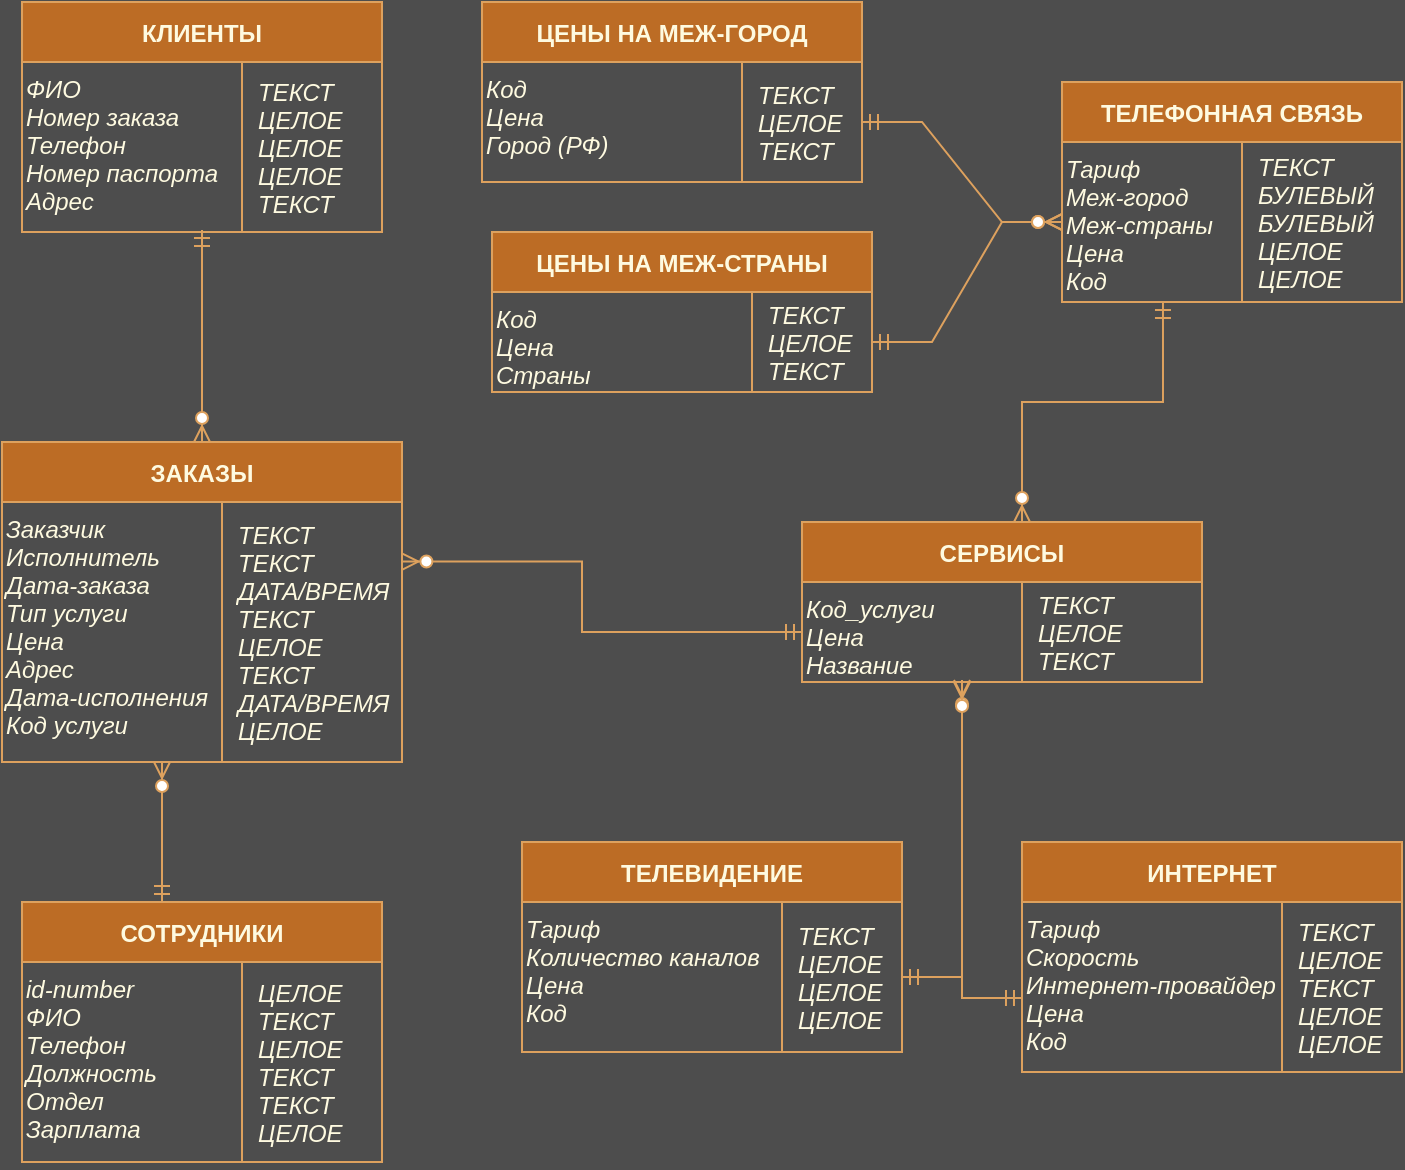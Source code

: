 <mxfile version="21.2.1" type="github">
  <diagram id="R2lEEEUBdFMjLlhIrx00" name="Page-1">
    <mxGraphModel dx="954" dy="1052" grid="0" gridSize="10" guides="1" tooltips="1" connect="1" arrows="1" fold="1" page="0" pageScale="1" pageWidth="850" pageHeight="1100" background="#4D4D4D" math="0" shadow="0" extFonts="Permanent Marker^https://fonts.googleapis.com/css?family=Permanent+Marker">
      <root>
        <mxCell id="0" />
        <mxCell id="1" parent="0" />
        <mxCell id="C-vyLk0tnHw3VtMMgP7b-23" value="КЛИЕНТЫ" style="shape=table;startSize=30;container=1;collapsible=1;childLayout=tableLayout;fixedRows=1;rowLines=0;fontStyle=1;align=center;resizeLast=1;swimlaneLine=1;rounded=0;shadow=0;labelBackgroundColor=none;fillColor=#BC6C25;strokeColor=#DDA15E;fontColor=#FEFAE0;" parent="1" vertex="1">
          <mxGeometry x="290" y="-380" width="180" height="115" as="geometry" />
        </mxCell>
        <mxCell id="C-vyLk0tnHw3VtMMgP7b-24" value="" style="shape=partialRectangle;collapsible=0;dropTarget=0;pointerEvents=0;fillColor=none;points=[[0,0.5],[1,0.5]];portConstraint=eastwest;top=0;left=0;right=0;bottom=1;labelBackgroundColor=none;strokeColor=#DDA15E;fontColor=#FEFAE0;" parent="C-vyLk0tnHw3VtMMgP7b-23" vertex="1">
          <mxGeometry y="30" width="180" height="85" as="geometry" />
        </mxCell>
        <mxCell id="C-vyLk0tnHw3VtMMgP7b-25" value="ФИО&#xa;Номер заказа&#xa;Телефон&#xa;Номер паспорта&#xa;Адрес&#xa;&#xa;" style="shape=partialRectangle;overflow=hidden;connectable=0;fillColor=none;top=0;left=0;bottom=0;right=0;fontStyle=2;align=left;verticalAlign=top;labelBackgroundColor=none;strokeColor=#DDA15E;fontColor=#FEFAE0;" parent="C-vyLk0tnHw3VtMMgP7b-24" vertex="1">
          <mxGeometry width="110" height="85" as="geometry">
            <mxRectangle width="110" height="85" as="alternateBounds" />
          </mxGeometry>
        </mxCell>
        <mxCell id="C-vyLk0tnHw3VtMMgP7b-26" value="ТЕКСТ&#xa;ЦЕЛОЕ&#xa;ЦЕЛОЕ&#xa;ЦЕЛОЕ&#xa;ТЕКСТ" style="shape=partialRectangle;overflow=hidden;connectable=0;fillColor=none;top=0;left=0;bottom=0;right=0;align=left;spacingLeft=6;fontStyle=2;labelBackgroundColor=none;strokeColor=#DDA15E;fontColor=#FEFAE0;" parent="C-vyLk0tnHw3VtMMgP7b-24" vertex="1">
          <mxGeometry x="110" width="70" height="85" as="geometry">
            <mxRectangle width="70" height="85" as="alternateBounds" />
          </mxGeometry>
        </mxCell>
        <mxCell id="DgxsEZqawWzNXBBMDGjZ-1" value="ИНТЕРНЕТ" style="shape=table;startSize=30;container=1;collapsible=1;childLayout=tableLayout;fixedRows=1;rowLines=0;fontStyle=1;align=center;resizeLast=1;swimlaneLine=1;rounded=0;shadow=0;labelBackgroundColor=none;fillColor=#BC6C25;strokeColor=#DDA15E;fontColor=#FEFAE0;" parent="1" vertex="1">
          <mxGeometry x="790" y="40" width="190" height="115" as="geometry" />
        </mxCell>
        <mxCell id="DgxsEZqawWzNXBBMDGjZ-2" value="" style="shape=partialRectangle;collapsible=0;dropTarget=0;pointerEvents=0;fillColor=none;points=[[0,0.5],[1,0.5]];portConstraint=eastwest;top=0;left=0;right=0;bottom=1;labelBackgroundColor=none;strokeColor=#DDA15E;fontColor=#FEFAE0;" parent="DgxsEZqawWzNXBBMDGjZ-1" vertex="1">
          <mxGeometry y="30" width="190" height="85" as="geometry" />
        </mxCell>
        <mxCell id="DgxsEZqawWzNXBBMDGjZ-3" value="Тариф&#xa;Скорость&#xa;Интернет-провайдер&#xa;Цена&#xa;Код" style="shape=partialRectangle;overflow=hidden;connectable=0;fillColor=none;top=0;left=0;bottom=0;right=0;fontStyle=2;align=left;verticalAlign=top;labelBackgroundColor=none;strokeColor=#DDA15E;fontColor=#FEFAE0;" parent="DgxsEZqawWzNXBBMDGjZ-2" vertex="1">
          <mxGeometry width="130" height="85" as="geometry">
            <mxRectangle width="130" height="85" as="alternateBounds" />
          </mxGeometry>
        </mxCell>
        <mxCell id="DgxsEZqawWzNXBBMDGjZ-4" value="ТЕКСТ&#xa;ЦЕЛОЕ&#xa;ТЕКСТ&#xa;ЦЕЛОЕ&#xa;ЦЕЛОЕ" style="shape=partialRectangle;overflow=hidden;connectable=0;fillColor=none;top=0;left=0;bottom=0;right=0;align=left;spacingLeft=6;fontStyle=2;labelBackgroundColor=none;strokeColor=#DDA15E;fontColor=#FEFAE0;" parent="DgxsEZqawWzNXBBMDGjZ-2" vertex="1">
          <mxGeometry x="130" width="60" height="85" as="geometry">
            <mxRectangle width="60" height="85" as="alternateBounds" />
          </mxGeometry>
        </mxCell>
        <mxCell id="DgxsEZqawWzNXBBMDGjZ-5" value="СОТРУДНИКИ" style="shape=table;startSize=30;container=1;collapsible=1;childLayout=tableLayout;fixedRows=1;rowLines=0;fontStyle=1;align=center;resizeLast=1;swimlaneLine=1;rounded=0;shadow=0;labelBackgroundColor=none;fillColor=#BC6C25;strokeColor=#DDA15E;fontColor=#FEFAE0;" parent="1" vertex="1">
          <mxGeometry x="290" y="70" width="180" height="130" as="geometry" />
        </mxCell>
        <mxCell id="DgxsEZqawWzNXBBMDGjZ-6" value="" style="shape=partialRectangle;collapsible=0;dropTarget=0;pointerEvents=0;fillColor=none;points=[[0,0.5],[1,0.5]];portConstraint=eastwest;top=0;left=0;right=0;bottom=1;labelBackgroundColor=none;strokeColor=#DDA15E;fontColor=#FEFAE0;" parent="DgxsEZqawWzNXBBMDGjZ-5" vertex="1">
          <mxGeometry y="30" width="180" height="100" as="geometry" />
        </mxCell>
        <mxCell id="DgxsEZqawWzNXBBMDGjZ-7" value="id-number&#xa;ФИО&#xa;Телефон&#xa;Должность&#xa;Отдел&#xa;Зарплата" style="shape=partialRectangle;overflow=hidden;connectable=0;fillColor=none;top=0;left=0;bottom=0;right=0;fontStyle=2;align=left;verticalAlign=top;labelBackgroundColor=none;strokeColor=#DDA15E;fontColor=#FEFAE0;" parent="DgxsEZqawWzNXBBMDGjZ-6" vertex="1">
          <mxGeometry width="110" height="100" as="geometry">
            <mxRectangle width="110" height="100" as="alternateBounds" />
          </mxGeometry>
        </mxCell>
        <mxCell id="DgxsEZqawWzNXBBMDGjZ-8" value="ЦЕЛОЕ&#xa;ТЕКСТ&#xa;ЦЕЛОЕ&#xa;ТЕКСТ&#xa;ТЕКСТ&#xa;ЦЕЛОЕ" style="shape=partialRectangle;overflow=hidden;connectable=0;fillColor=none;top=0;left=0;bottom=0;right=0;align=left;spacingLeft=6;fontStyle=2;labelBackgroundColor=none;strokeColor=#DDA15E;fontColor=#FEFAE0;" parent="DgxsEZqawWzNXBBMDGjZ-6" vertex="1">
          <mxGeometry x="110" width="70" height="100" as="geometry">
            <mxRectangle width="70" height="100" as="alternateBounds" />
          </mxGeometry>
        </mxCell>
        <mxCell id="DgxsEZqawWzNXBBMDGjZ-9" value="ЗАКАЗЫ" style="shape=table;startSize=30;container=1;collapsible=1;childLayout=tableLayout;fixedRows=1;rowLines=0;fontStyle=1;align=center;resizeLast=1;swimlaneLine=1;rounded=0;shadow=0;labelBackgroundColor=none;fillColor=#BC6C25;strokeColor=#DDA15E;fontColor=#FEFAE0;" parent="1" vertex="1">
          <mxGeometry x="280" y="-160" width="200" height="160" as="geometry" />
        </mxCell>
        <mxCell id="DgxsEZqawWzNXBBMDGjZ-10" value="" style="shape=partialRectangle;collapsible=0;dropTarget=0;pointerEvents=0;fillColor=none;points=[[0,0.5],[1,0.5]];portConstraint=eastwest;top=0;left=0;right=0;bottom=1;labelBackgroundColor=none;strokeColor=#DDA15E;fontColor=#FEFAE0;" parent="DgxsEZqawWzNXBBMDGjZ-9" vertex="1">
          <mxGeometry y="30" width="200" height="130" as="geometry" />
        </mxCell>
        <mxCell id="DgxsEZqawWzNXBBMDGjZ-11" value="Заказчик&#xa;Исполнитель&#xa;Дата-заказа&#xa;Тип услуги&#xa;Цена&#xa;Адрес&#xa;Дата-исполнения&#xa;Код услуги" style="shape=partialRectangle;overflow=hidden;connectable=0;fillColor=none;top=0;left=0;bottom=0;right=0;fontStyle=2;align=left;verticalAlign=top;labelBackgroundColor=none;strokeColor=#DDA15E;fontColor=#FEFAE0;" parent="DgxsEZqawWzNXBBMDGjZ-10" vertex="1">
          <mxGeometry width="110" height="130" as="geometry">
            <mxRectangle width="110" height="130" as="alternateBounds" />
          </mxGeometry>
        </mxCell>
        <mxCell id="DgxsEZqawWzNXBBMDGjZ-12" value="ТЕКСТ&#xa;ТЕКСТ&#xa;ДАТА/ВРЕМЯ&#xa;ТЕКСТ&#xa;ЦЕЛОЕ&#xa;ТЕКСТ&#xa;ДАТА/ВРЕМЯ&#xa;ЦЕЛОЕ" style="shape=partialRectangle;overflow=hidden;connectable=0;fillColor=none;top=0;left=0;bottom=0;right=0;align=left;spacingLeft=6;fontStyle=2;labelBackgroundColor=none;strokeColor=#DDA15E;fontColor=#FEFAE0;" parent="DgxsEZqawWzNXBBMDGjZ-10" vertex="1">
          <mxGeometry x="110" width="90" height="130" as="geometry">
            <mxRectangle width="90" height="130" as="alternateBounds" />
          </mxGeometry>
        </mxCell>
        <mxCell id="DgxsEZqawWzNXBBMDGjZ-13" value="ТЕЛЕВИДЕНИЕ" style="shape=table;startSize=30;container=1;collapsible=1;childLayout=tableLayout;fixedRows=1;rowLines=0;fontStyle=1;align=center;resizeLast=1;swimlaneLine=1;rounded=0;shadow=0;labelBackgroundColor=none;fillColor=#BC6C25;strokeColor=#DDA15E;fontColor=#FEFAE0;" parent="1" vertex="1">
          <mxGeometry x="540" y="40" width="190" height="105" as="geometry" />
        </mxCell>
        <mxCell id="DgxsEZqawWzNXBBMDGjZ-14" value="" style="shape=partialRectangle;collapsible=0;dropTarget=0;pointerEvents=0;fillColor=none;points=[[0,0.5],[1,0.5]];portConstraint=eastwest;top=0;left=0;right=0;bottom=1;labelBackgroundColor=none;strokeColor=#DDA15E;fontColor=#FEFAE0;" parent="DgxsEZqawWzNXBBMDGjZ-13" vertex="1">
          <mxGeometry y="30" width="190" height="75" as="geometry" />
        </mxCell>
        <mxCell id="DgxsEZqawWzNXBBMDGjZ-15" value="Тариф&#xa;Количество каналов&#xa;Цена&#xa;Код" style="shape=partialRectangle;overflow=hidden;connectable=0;fillColor=none;top=0;left=0;bottom=0;right=0;fontStyle=2;align=left;verticalAlign=top;labelBackgroundColor=none;strokeColor=#DDA15E;fontColor=#FEFAE0;" parent="DgxsEZqawWzNXBBMDGjZ-14" vertex="1">
          <mxGeometry width="130" height="75" as="geometry">
            <mxRectangle width="130" height="75" as="alternateBounds" />
          </mxGeometry>
        </mxCell>
        <mxCell id="DgxsEZqawWzNXBBMDGjZ-16" value="ТЕКСТ&#xa;ЦЕЛОЕ&#xa;ЦЕЛОЕ&#xa;ЦЕЛОЕ" style="shape=partialRectangle;overflow=hidden;connectable=0;fillColor=none;top=0;left=0;bottom=0;right=0;align=left;spacingLeft=6;fontStyle=2;labelBackgroundColor=none;strokeColor=#DDA15E;fontColor=#FEFAE0;" parent="DgxsEZqawWzNXBBMDGjZ-14" vertex="1">
          <mxGeometry x="130" width="60" height="75" as="geometry">
            <mxRectangle width="60" height="75" as="alternateBounds" />
          </mxGeometry>
        </mxCell>
        <mxCell id="DgxsEZqawWzNXBBMDGjZ-17" value="ТЕЛЕФОННАЯ СВЯЗЬ" style="shape=table;startSize=30;container=1;collapsible=1;childLayout=tableLayout;fixedRows=1;rowLines=0;fontStyle=1;align=center;resizeLast=1;swimlaneLine=1;rounded=0;shadow=0;labelBackgroundColor=none;fillColor=#BC6C25;strokeColor=#DDA15E;fontColor=#FEFAE0;" parent="1" vertex="1">
          <mxGeometry x="810" y="-340" width="170" height="110" as="geometry" />
        </mxCell>
        <mxCell id="DgxsEZqawWzNXBBMDGjZ-18" value="" style="shape=partialRectangle;collapsible=0;dropTarget=0;pointerEvents=0;fillColor=none;points=[[0,0.5],[1,0.5]];portConstraint=eastwest;top=0;left=0;right=0;bottom=1;labelBackgroundColor=none;strokeColor=#DDA15E;fontColor=#FEFAE0;" parent="DgxsEZqawWzNXBBMDGjZ-17" vertex="1">
          <mxGeometry y="30" width="170" height="80" as="geometry" />
        </mxCell>
        <mxCell id="DgxsEZqawWzNXBBMDGjZ-19" value="Тариф&#xa;Меж-город&#xa;Меж-страны&#xa;Цена&#xa;Код" style="shape=partialRectangle;overflow=hidden;connectable=0;fillColor=none;top=0;left=0;bottom=0;right=0;fontStyle=2;align=left;verticalAlign=top;labelBackgroundColor=none;strokeColor=#DDA15E;fontColor=#FEFAE0;" parent="DgxsEZqawWzNXBBMDGjZ-18" vertex="1">
          <mxGeometry width="90" height="80" as="geometry">
            <mxRectangle width="90" height="80" as="alternateBounds" />
          </mxGeometry>
        </mxCell>
        <mxCell id="DgxsEZqawWzNXBBMDGjZ-20" value="ТЕКСТ&#xa;БУЛЕВЫЙ&#xa;БУЛЕВЫЙ&#xa;ЦЕЛОЕ&#xa;ЦЕЛОЕ" style="shape=partialRectangle;overflow=hidden;connectable=0;fillColor=none;top=0;left=0;bottom=0;right=0;align=left;spacingLeft=6;fontStyle=2;labelBackgroundColor=none;strokeColor=#DDA15E;fontColor=#FEFAE0;" parent="DgxsEZqawWzNXBBMDGjZ-18" vertex="1">
          <mxGeometry x="90" width="80" height="80" as="geometry">
            <mxRectangle width="80" height="80" as="alternateBounds" />
          </mxGeometry>
        </mxCell>
        <mxCell id="DgxsEZqawWzNXBBMDGjZ-21" value="ЦЕНЫ НА МЕЖ-ГОРОД" style="shape=table;startSize=30;container=1;collapsible=1;childLayout=tableLayout;fixedRows=1;rowLines=0;fontStyle=1;align=center;resizeLast=1;swimlaneLine=1;rounded=0;shadow=0;labelBackgroundColor=none;fillColor=#BC6C25;strokeColor=#DDA15E;fontColor=#FEFAE0;" parent="1" vertex="1">
          <mxGeometry x="520" y="-380" width="190" height="90" as="geometry" />
        </mxCell>
        <mxCell id="DgxsEZqawWzNXBBMDGjZ-22" value="" style="shape=partialRectangle;collapsible=0;dropTarget=0;pointerEvents=0;fillColor=none;points=[[0,0.5],[1,0.5]];portConstraint=eastwest;top=0;left=0;right=0;bottom=1;labelBackgroundColor=none;strokeColor=#DDA15E;fontColor=#FEFAE0;" parent="DgxsEZqawWzNXBBMDGjZ-21" vertex="1">
          <mxGeometry y="30" width="190" height="60" as="geometry" />
        </mxCell>
        <mxCell id="DgxsEZqawWzNXBBMDGjZ-23" value="Код&#xa;Цена&#xa;Город (РФ)" style="shape=partialRectangle;overflow=hidden;connectable=0;fillColor=none;top=0;left=0;bottom=0;right=0;fontStyle=2;align=left;verticalAlign=top;labelBackgroundColor=none;strokeColor=#DDA15E;fontColor=#FEFAE0;" parent="DgxsEZqawWzNXBBMDGjZ-22" vertex="1">
          <mxGeometry width="130" height="60" as="geometry">
            <mxRectangle width="130" height="60" as="alternateBounds" />
          </mxGeometry>
        </mxCell>
        <mxCell id="DgxsEZqawWzNXBBMDGjZ-24" value="ТЕКСТ&#xa;ЦЕЛОЕ&#xa;ТЕКСТ" style="shape=partialRectangle;overflow=hidden;connectable=0;fillColor=none;top=0;left=0;bottom=0;right=0;align=left;spacingLeft=6;fontStyle=2;labelBackgroundColor=none;strokeColor=#DDA15E;fontColor=#FEFAE0;" parent="DgxsEZqawWzNXBBMDGjZ-22" vertex="1">
          <mxGeometry x="130" width="60" height="60" as="geometry">
            <mxRectangle width="60" height="60" as="alternateBounds" />
          </mxGeometry>
        </mxCell>
        <mxCell id="DgxsEZqawWzNXBBMDGjZ-25" value="ЦЕНЫ НА МЕЖ-СТРАНЫ" style="shape=table;startSize=30;container=1;collapsible=1;childLayout=tableLayout;fixedRows=1;rowLines=0;fontStyle=1;align=center;resizeLast=1;swimlaneLine=1;rounded=0;shadow=0;labelBackgroundColor=none;fillColor=#BC6C25;strokeColor=#DDA15E;fontColor=#FEFAE0;" parent="1" vertex="1">
          <mxGeometry x="525" y="-265" width="190" height="80" as="geometry" />
        </mxCell>
        <mxCell id="DgxsEZqawWzNXBBMDGjZ-26" value="" style="shape=partialRectangle;collapsible=0;dropTarget=0;pointerEvents=0;fillColor=none;points=[[0,0.5],[1,0.5]];portConstraint=eastwest;top=0;left=0;right=0;bottom=1;labelBackgroundColor=none;strokeColor=#DDA15E;fontColor=#FEFAE0;" parent="DgxsEZqawWzNXBBMDGjZ-25" vertex="1">
          <mxGeometry y="30" width="190" height="50" as="geometry" />
        </mxCell>
        <mxCell id="DgxsEZqawWzNXBBMDGjZ-27" value="Код&#xa;Цена&#xa;Страны" style="shape=partialRectangle;overflow=hidden;connectable=0;fillColor=none;top=0;left=0;bottom=0;right=0;fontStyle=2;align=left;verticalAlign=top;labelBackgroundColor=none;strokeColor=#DDA15E;fontColor=#FEFAE0;" parent="DgxsEZqawWzNXBBMDGjZ-26" vertex="1">
          <mxGeometry width="130" height="50" as="geometry">
            <mxRectangle width="130" height="50" as="alternateBounds" />
          </mxGeometry>
        </mxCell>
        <mxCell id="DgxsEZqawWzNXBBMDGjZ-28" value="ТЕКСТ&#xa;ЦЕЛОЕ&#xa;ТЕКСТ" style="shape=partialRectangle;overflow=hidden;connectable=0;fillColor=none;top=0;left=0;bottom=0;right=0;align=left;spacingLeft=6;fontStyle=2;labelBackgroundColor=none;strokeColor=#DDA15E;fontColor=#FEFAE0;" parent="DgxsEZqawWzNXBBMDGjZ-26" vertex="1">
          <mxGeometry x="130" width="60" height="50" as="geometry">
            <mxRectangle width="60" height="50" as="alternateBounds" />
          </mxGeometry>
        </mxCell>
        <mxCell id="7pB8vEdCVkHuA1aRxea8-1" value="СЕРВИСЫ" style="shape=table;startSize=30;container=1;collapsible=1;childLayout=tableLayout;fixedRows=1;rowLines=0;fontStyle=1;align=center;resizeLast=1;swimlaneLine=1;rounded=0;shadow=0;labelBackgroundColor=none;fillColor=#BC6C25;strokeColor=#DDA15E;fontColor=#FEFAE0;" vertex="1" parent="1">
          <mxGeometry x="680" y="-120" width="200" height="80" as="geometry" />
        </mxCell>
        <mxCell id="7pB8vEdCVkHuA1aRxea8-2" value="" style="shape=partialRectangle;collapsible=0;dropTarget=0;pointerEvents=0;fillColor=none;points=[[0,0.5],[1,0.5]];portConstraint=eastwest;top=0;left=0;right=0;bottom=1;labelBackgroundColor=none;strokeColor=#DDA15E;fontColor=#FEFAE0;" vertex="1" parent="7pB8vEdCVkHuA1aRxea8-1">
          <mxGeometry y="30" width="200" height="50" as="geometry" />
        </mxCell>
        <mxCell id="7pB8vEdCVkHuA1aRxea8-3" value="Код_услуги&#xa;Цена&#xa;Название" style="shape=partialRectangle;overflow=hidden;connectable=0;fillColor=none;top=0;left=0;bottom=0;right=0;fontStyle=2;align=left;verticalAlign=top;labelBackgroundColor=none;strokeColor=#DDA15E;fontColor=#FEFAE0;" vertex="1" parent="7pB8vEdCVkHuA1aRxea8-2">
          <mxGeometry width="110" height="50" as="geometry">
            <mxRectangle width="110" height="50" as="alternateBounds" />
          </mxGeometry>
        </mxCell>
        <mxCell id="7pB8vEdCVkHuA1aRxea8-4" value="ТЕКСТ&#xa;ЦЕЛОЕ&#xa;ТЕКСТ" style="shape=partialRectangle;overflow=hidden;connectable=0;fillColor=none;top=0;left=0;bottom=0;right=0;align=left;spacingLeft=6;fontStyle=2;labelBackgroundColor=none;strokeColor=#DDA15E;fontColor=#FEFAE0;" vertex="1" parent="7pB8vEdCVkHuA1aRxea8-2">
          <mxGeometry x="110" width="90" height="50" as="geometry">
            <mxRectangle width="90" height="50" as="alternateBounds" />
          </mxGeometry>
        </mxCell>
        <mxCell id="7pB8vEdCVkHuA1aRxea8-6" value="" style="edgeStyle=entityRelationEdgeStyle;fontSize=12;html=1;endArrow=ERzeroToMany;startArrow=ERmandOne;rounded=0;entryX=0;entryY=0.5;entryDx=0;entryDy=0;exitX=1;exitY=0.5;exitDx=0;exitDy=0;labelBackgroundColor=none;fontColor=default;strokeColor=#DDA15E;" edge="1" parent="1" source="DgxsEZqawWzNXBBMDGjZ-22" target="DgxsEZqawWzNXBBMDGjZ-18">
          <mxGeometry width="100" height="100" relative="1" as="geometry">
            <mxPoint x="800" y="-390" as="sourcePoint" />
            <mxPoint x="870" y="-350" as="targetPoint" />
          </mxGeometry>
        </mxCell>
        <mxCell id="7pB8vEdCVkHuA1aRxea8-7" value="" style="edgeStyle=entityRelationEdgeStyle;fontSize=12;html=1;endArrow=ERzeroToMany;startArrow=ERmandOne;rounded=0;labelBackgroundColor=none;fontColor=default;strokeColor=#DDA15E;" edge="1" parent="1" source="DgxsEZqawWzNXBBMDGjZ-26" target="DgxsEZqawWzNXBBMDGjZ-18">
          <mxGeometry width="100" height="100" relative="1" as="geometry">
            <mxPoint x="850" y="-50" as="sourcePoint" />
            <mxPoint x="950" y="-150" as="targetPoint" />
          </mxGeometry>
        </mxCell>
        <mxCell id="7pB8vEdCVkHuA1aRxea8-8" value="" style="edgeStyle=orthogonalEdgeStyle;fontSize=12;html=1;endArrow=ERzeroToMany;startArrow=ERmandOne;rounded=0;exitX=1;exitY=0.5;exitDx=0;exitDy=0;entryX=0.4;entryY=0.98;entryDx=0;entryDy=0;entryPerimeter=0;labelBackgroundColor=none;fontColor=default;strokeColor=#DDA15E;" edge="1" parent="1" source="DgxsEZqawWzNXBBMDGjZ-14" target="7pB8vEdCVkHuA1aRxea8-2">
          <mxGeometry width="100" height="100" relative="1" as="geometry">
            <mxPoint x="640" y="10" as="sourcePoint" />
            <mxPoint x="620" y="-30" as="targetPoint" />
            <Array as="points">
              <mxPoint x="760" y="108" />
            </Array>
          </mxGeometry>
        </mxCell>
        <mxCell id="7pB8vEdCVkHuA1aRxea8-11" value="" style="edgeStyle=orthogonalEdgeStyle;fontSize=12;html=1;endArrow=ERzeroToMany;startArrow=ERmandOne;rounded=0;exitX=0;exitY=0.565;exitDx=0;exitDy=0;exitPerimeter=0;labelBackgroundColor=none;fontColor=default;strokeColor=#DDA15E;" edge="1" parent="1" source="DgxsEZqawWzNXBBMDGjZ-2">
          <mxGeometry width="100" height="100" relative="1" as="geometry">
            <mxPoint x="740" y="118" as="sourcePoint" />
            <mxPoint x="760" y="-40" as="targetPoint" />
            <Array as="points">
              <mxPoint x="760" y="118" />
              <mxPoint x="760" y="-20" />
            </Array>
          </mxGeometry>
        </mxCell>
        <mxCell id="7pB8vEdCVkHuA1aRxea8-12" value="" style="edgeStyle=orthogonalEdgeStyle;fontSize=12;html=1;endArrow=ERzeroToMany;startArrow=ERmandOne;rounded=0;exitX=0.297;exitY=1;exitDx=0;exitDy=0;exitPerimeter=0;labelBackgroundColor=none;fontColor=default;strokeColor=#DDA15E;" edge="1" parent="1" source="DgxsEZqawWzNXBBMDGjZ-18">
          <mxGeometry width="100" height="100" relative="1" as="geometry">
            <mxPoint x="860" y="-190" as="sourcePoint" />
            <mxPoint x="790" y="-120" as="targetPoint" />
            <Array as="points">
              <mxPoint x="861" y="-180" />
              <mxPoint x="790" y="-180" />
            </Array>
          </mxGeometry>
        </mxCell>
        <mxCell id="7pB8vEdCVkHuA1aRxea8-14" value="" style="edgeStyle=orthogonalEdgeStyle;fontSize=12;html=1;endArrow=ERzeroToMany;startArrow=ERmandOne;rounded=0;entryX=1.001;entryY=0.229;entryDx=0;entryDy=0;entryPerimeter=0;labelBackgroundColor=none;fontColor=default;strokeColor=#DDA15E;" edge="1" parent="1" source="7pB8vEdCVkHuA1aRxea8-2" target="DgxsEZqawWzNXBBMDGjZ-10">
          <mxGeometry width="100" height="100" relative="1" as="geometry">
            <mxPoint x="610" y="-50" as="sourcePoint" />
            <mxPoint x="490" y="-100" as="targetPoint" />
            <Array as="points">
              <mxPoint x="570" y="-65" />
              <mxPoint x="570" y="-100" />
            </Array>
          </mxGeometry>
        </mxCell>
        <mxCell id="7pB8vEdCVkHuA1aRxea8-15" value="" style="fontSize=12;html=1;endArrow=ERzeroToMany;startArrow=ERmandOne;rounded=0;entryX=0.5;entryY=0;entryDx=0;entryDy=0;exitX=0.5;exitY=0.988;exitDx=0;exitDy=0;exitPerimeter=0;labelBackgroundColor=none;fontColor=default;strokeColor=#DDA15E;" edge="1" parent="1" source="C-vyLk0tnHw3VtMMgP7b-24" target="DgxsEZqawWzNXBBMDGjZ-9">
          <mxGeometry width="100" height="100" relative="1" as="geometry">
            <mxPoint x="160" y="-340" as="sourcePoint" />
            <mxPoint x="260" y="-250" as="targetPoint" />
          </mxGeometry>
        </mxCell>
        <mxCell id="7pB8vEdCVkHuA1aRxea8-16" value="" style="fontSize=12;html=1;endArrow=ERzeroToMany;startArrow=ERmandOne;rounded=0;labelBackgroundColor=none;fontColor=default;strokeColor=#DDA15E;" edge="1" parent="1">
          <mxGeometry width="100" height="100" relative="1" as="geometry">
            <mxPoint x="360" y="70" as="sourcePoint" />
            <mxPoint x="360" as="targetPoint" />
          </mxGeometry>
        </mxCell>
      </root>
    </mxGraphModel>
  </diagram>
</mxfile>
